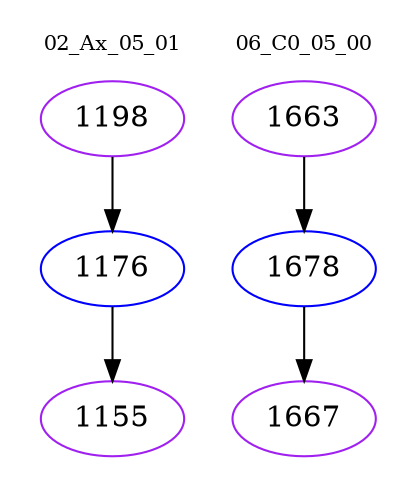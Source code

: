 digraph{
subgraph cluster_0 {
color = white
label = "02_Ax_05_01";
fontsize=10;
T0_1198 [label="1198", color="purple"]
T0_1198 -> T0_1176 [color="black"]
T0_1176 [label="1176", color="blue"]
T0_1176 -> T0_1155 [color="black"]
T0_1155 [label="1155", color="purple"]
}
subgraph cluster_1 {
color = white
label = "06_C0_05_00";
fontsize=10;
T1_1663 [label="1663", color="purple"]
T1_1663 -> T1_1678 [color="black"]
T1_1678 [label="1678", color="blue"]
T1_1678 -> T1_1667 [color="black"]
T1_1667 [label="1667", color="purple"]
}
}
